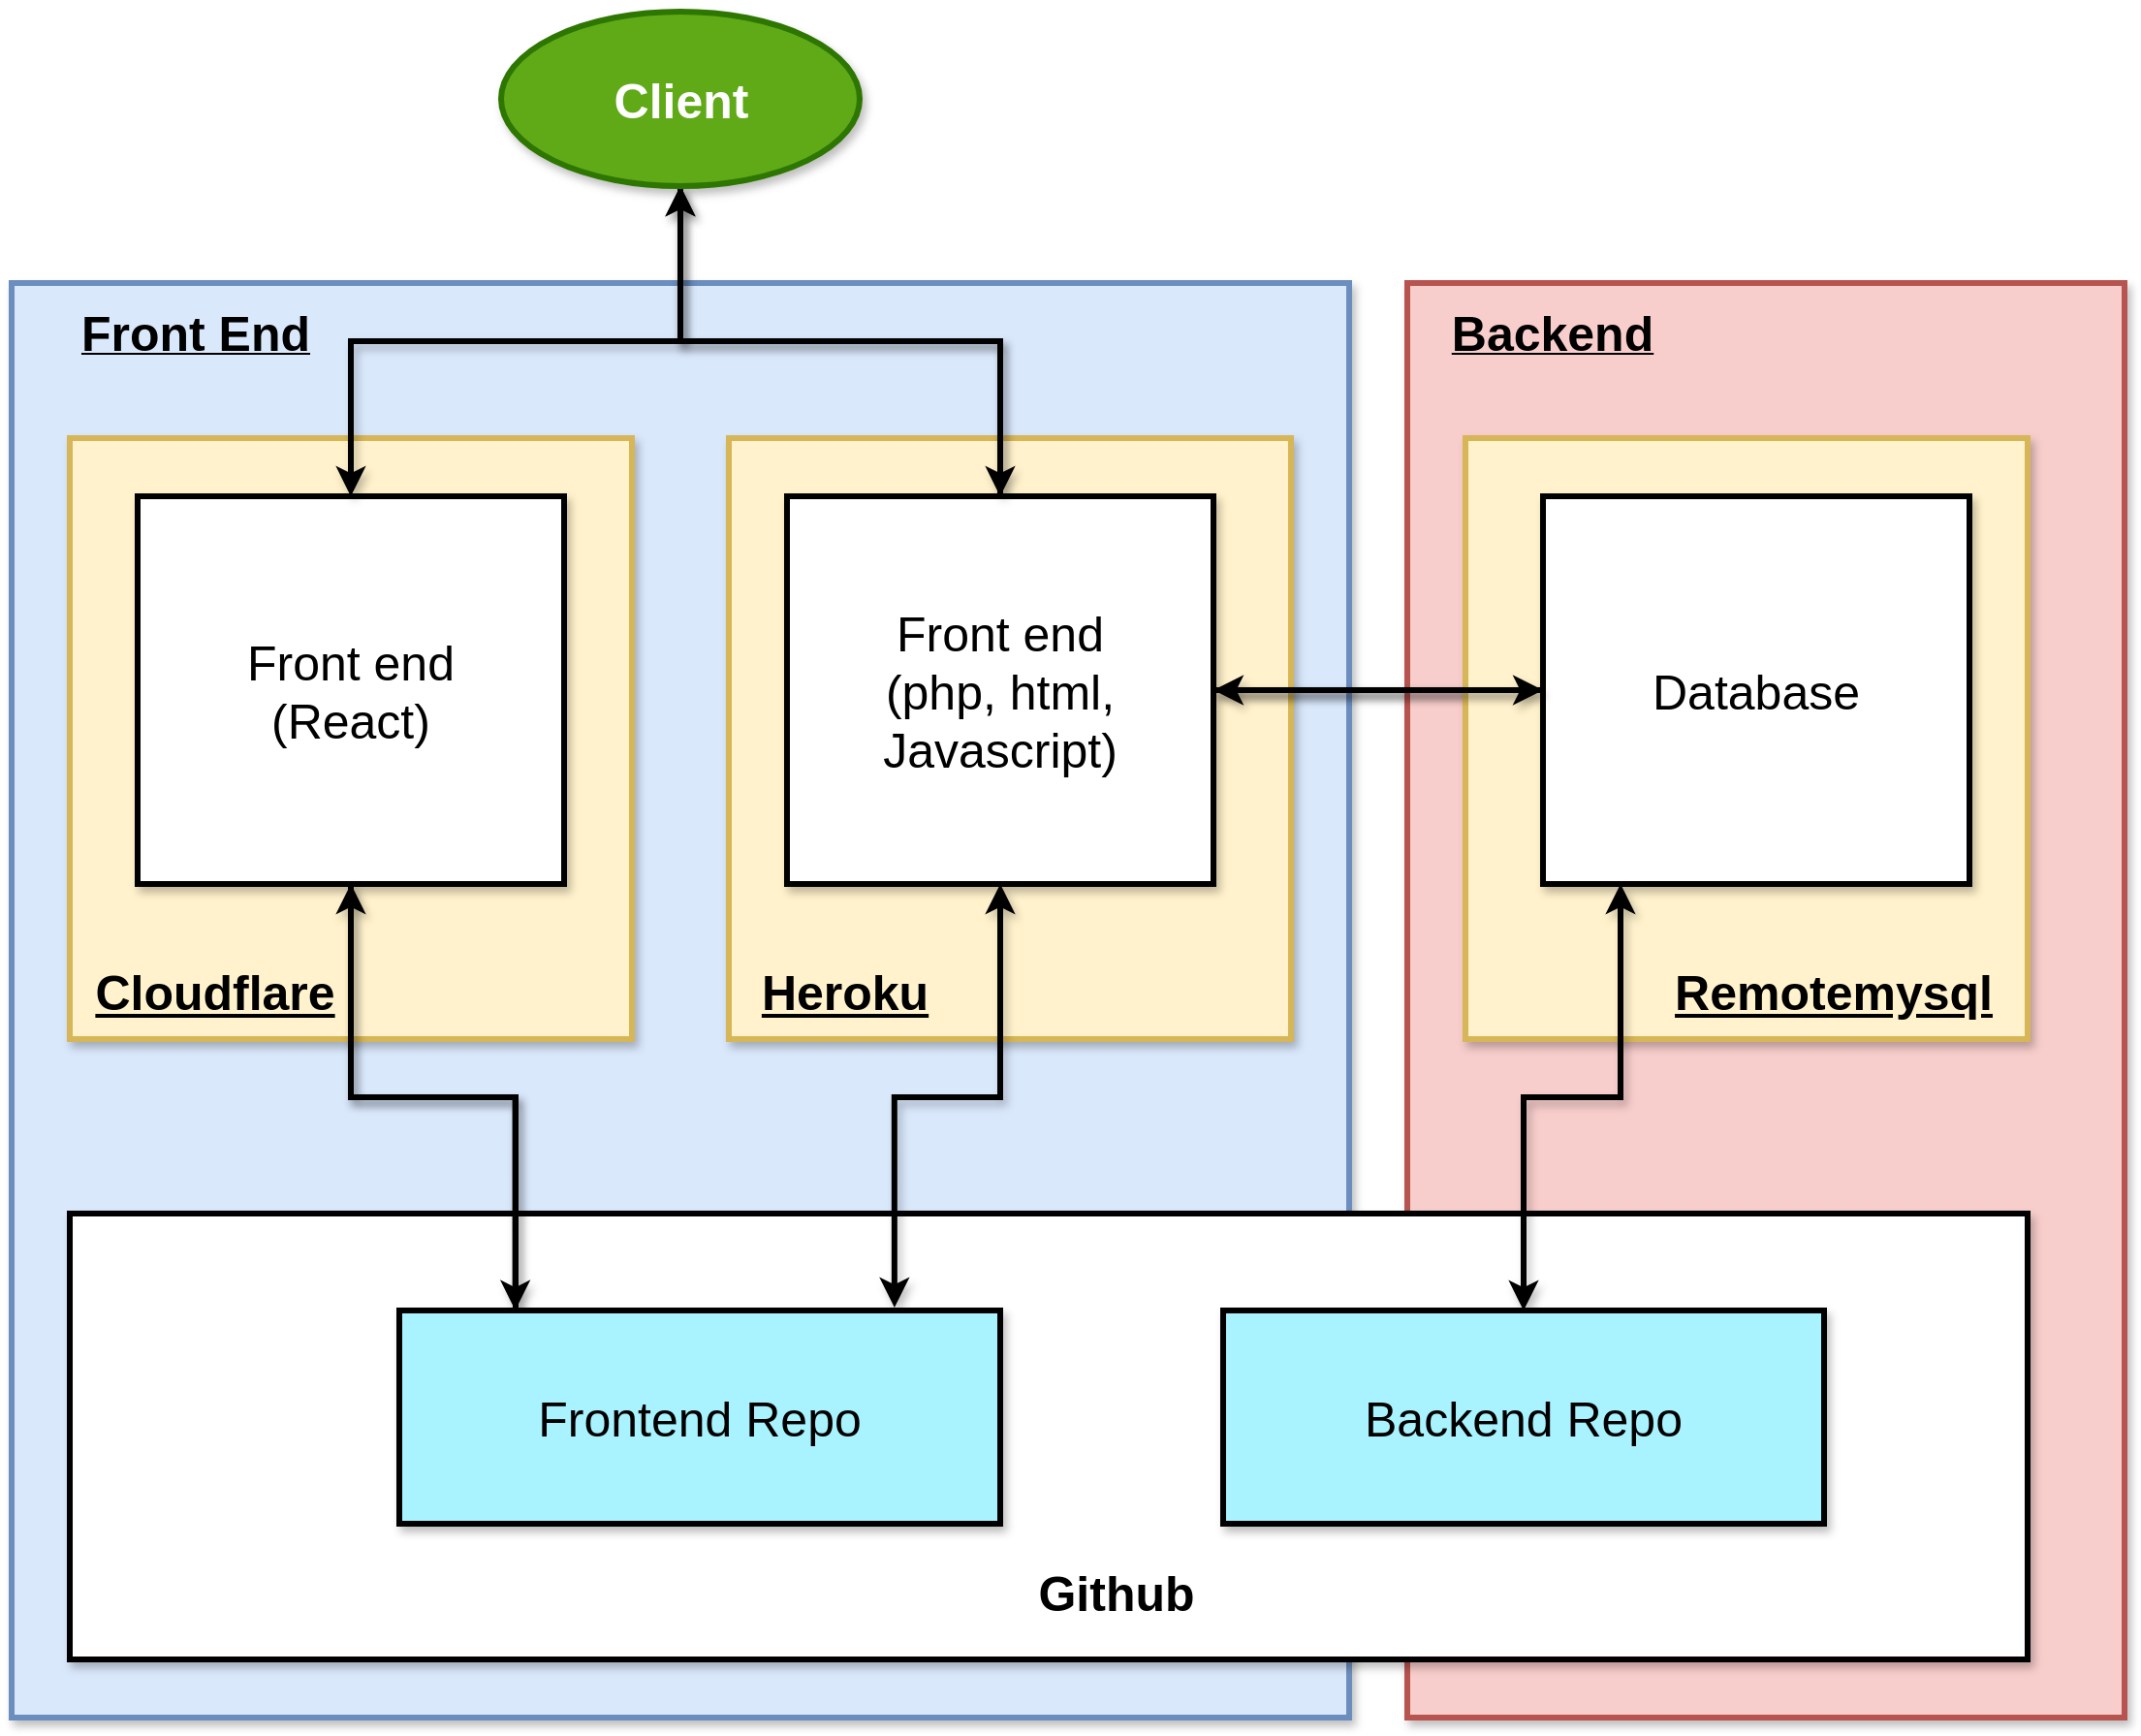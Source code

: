 <mxfile version="20.2.3" type="device"><diagram name="Page-1" id="197159a0-c6a4-9194-75a8-e4174976684c"><mxGraphModel dx="1483" dy="883" grid="1" gridSize="10" guides="1" tooltips="1" connect="1" arrows="1" fold="1" page="1" pageScale="1.5" pageWidth="1169" pageHeight="826" background="none" math="0" shadow="0"><root><mxCell id="0" style=";html=1;"/><mxCell id="1" style=";html=1;" parent="0"/><mxCell id="POvCDMxHVK_hhYB5NOuw-1" value="" style="rounded=0;whiteSpace=wrap;html=1;align=left;fillColor=#dae8fc;strokeColor=#6c8ebf;shadow=1;strokeWidth=3;" vertex="1" parent="1"><mxGeometry x="60" y="300" width="690" height="740" as="geometry"/></mxCell><mxCell id="POvCDMxHVK_hhYB5NOuw-2" value="" style="rounded=0;whiteSpace=wrap;html=1;align=left;fillColor=#f8cecc;strokeColor=#b85450;shadow=1;strokeWidth=3;" vertex="1" parent="1"><mxGeometry x="780" y="300" width="370" height="740" as="geometry"/></mxCell><mxCell id="POvCDMxHVK_hhYB5NOuw-3" value="&lt;font style=&quot;font-size: 25px;&quot;&gt;Front End&lt;/font&gt;" style="text;html=1;strokeColor=none;fillColor=none;align=center;verticalAlign=middle;whiteSpace=wrap;rounded=0;fontStyle=5;shadow=1;strokeWidth=3;" vertex="1" parent="1"><mxGeometry x="90" y="310" width="130" height="30" as="geometry"/></mxCell><mxCell id="POvCDMxHVK_hhYB5NOuw-4" value="&lt;font style=&quot;font-size: 25px;&quot;&gt;Backend&lt;/font&gt;" style="text;html=1;strokeColor=none;fillColor=none;align=center;verticalAlign=middle;whiteSpace=wrap;rounded=0;fontStyle=5;shadow=1;strokeWidth=3;" vertex="1" parent="1"><mxGeometry x="790" y="310" width="130" height="30" as="geometry"/></mxCell><mxCell id="POvCDMxHVK_hhYB5NOuw-7" value="" style="rounded=0;whiteSpace=wrap;html=1;fontSize=25;fillColor=#fff2cc;strokeColor=#d6b656;shadow=1;strokeWidth=3;" vertex="1" parent="1"><mxGeometry x="430" y="380" width="290" height="310" as="geometry"/></mxCell><mxCell id="POvCDMxHVK_hhYB5NOuw-8" value="Heroku" style="text;html=1;strokeColor=none;fillColor=none;align=center;verticalAlign=middle;whiteSpace=wrap;rounded=0;fontSize=25;fontStyle=5;shadow=1;strokeWidth=3;" vertex="1" parent="1"><mxGeometry x="460" y="650" width="60" height="30" as="geometry"/></mxCell><mxCell id="POvCDMxHVK_hhYB5NOuw-9" value="" style="rounded=0;whiteSpace=wrap;html=1;fontSize=25;fillColor=#fff2cc;strokeColor=#d6b656;shadow=1;strokeWidth=3;" vertex="1" parent="1"><mxGeometry x="90" y="380" width="290" height="310" as="geometry"/></mxCell><mxCell id="POvCDMxHVK_hhYB5NOuw-10" value="Cloudflare" style="text;html=1;strokeColor=none;fillColor=none;align=center;verticalAlign=middle;whiteSpace=wrap;rounded=0;fontSize=25;fontStyle=5;shadow=1;strokeWidth=3;" vertex="1" parent="1"><mxGeometry x="135" y="650" width="60" height="30" as="geometry"/></mxCell><mxCell id="POvCDMxHVK_hhYB5NOuw-11" value="" style="rounded=0;whiteSpace=wrap;html=1;fontSize=25;shadow=1;strokeWidth=3;" vertex="1" parent="1"><mxGeometry x="90" y="780" width="1010" height="230" as="geometry"/></mxCell><mxCell id="POvCDMxHVK_hhYB5NOuw-12" value="&lt;div&gt;Github&lt;/div&gt;" style="text;html=1;strokeColor=none;fillColor=none;align=center;verticalAlign=middle;whiteSpace=wrap;rounded=0;fontSize=25;fontStyle=1;shadow=1;strokeWidth=3;" vertex="1" parent="1"><mxGeometry x="600" y="960" width="60" height="30" as="geometry"/></mxCell><mxCell id="POvCDMxHVK_hhYB5NOuw-21" style="edgeStyle=orthogonalEdgeStyle;rounded=0;orthogonalLoop=1;jettySize=auto;html=1;entryX=0.824;entryY=-0.014;entryDx=0;entryDy=0;entryPerimeter=0;fontSize=25;startArrow=classic;startFill=1;shadow=1;strokeWidth=3;" edge="1" parent="1" source="POvCDMxHVK_hhYB5NOuw-13" target="POvCDMxHVK_hhYB5NOuw-17"><mxGeometry relative="1" as="geometry"/></mxCell><mxCell id="POvCDMxHVK_hhYB5NOuw-32" style="edgeStyle=orthogonalEdgeStyle;rounded=0;orthogonalLoop=1;jettySize=auto;html=1;entryX=0;entryY=0.5;entryDx=0;entryDy=0;fontSize=25;shadow=1;strokeWidth=3;" edge="1" parent="1" source="POvCDMxHVK_hhYB5NOuw-13" target="POvCDMxHVK_hhYB5NOuw-24"><mxGeometry relative="1" as="geometry"/></mxCell><mxCell id="POvCDMxHVK_hhYB5NOuw-41" style="edgeStyle=orthogonalEdgeStyle;rounded=0;orthogonalLoop=1;jettySize=auto;html=1;entryX=0.5;entryY=1;entryDx=0;entryDy=0;fontSize=25;endArrow=classic;endFill=1;shadow=1;strokeWidth=3;" edge="1" parent="1" source="POvCDMxHVK_hhYB5NOuw-13" target="POvCDMxHVK_hhYB5NOuw-28"><mxGeometry relative="1" as="geometry"/></mxCell><mxCell id="POvCDMxHVK_hhYB5NOuw-13" value="&lt;div&gt;Front end&lt;/div&gt;&lt;div&gt;(php, html, Javascript)&lt;br&gt;&lt;/div&gt;" style="rounded=0;whiteSpace=wrap;html=1;fontSize=25;shadow=1;strokeWidth=3;" vertex="1" parent="1"><mxGeometry x="460" y="410" width="220" height="200" as="geometry"/></mxCell><mxCell id="POvCDMxHVK_hhYB5NOuw-22" style="edgeStyle=orthogonalEdgeStyle;rounded=0;orthogonalLoop=1;jettySize=auto;html=1;entryX=0.193;entryY=-0.001;entryDx=0;entryDy=0;fontSize=25;entryPerimeter=0;shadow=1;strokeWidth=3;" edge="1" parent="1" source="POvCDMxHVK_hhYB5NOuw-14" target="POvCDMxHVK_hhYB5NOuw-17"><mxGeometry relative="1" as="geometry"/></mxCell><mxCell id="POvCDMxHVK_hhYB5NOuw-14" value="&lt;div&gt;Front end&lt;/div&gt;&lt;div&gt;(React)&lt;br&gt;&lt;/div&gt;" style="rounded=0;whiteSpace=wrap;html=1;fontSize=25;shadow=1;strokeWidth=3;" vertex="1" parent="1"><mxGeometry x="125" y="410" width="220" height="200" as="geometry"/></mxCell><mxCell id="POvCDMxHVK_hhYB5NOuw-40" style="edgeStyle=orthogonalEdgeStyle;rounded=0;orthogonalLoop=1;jettySize=auto;html=1;entryX=0.5;entryY=1;entryDx=0;entryDy=0;fontSize=25;endArrow=classic;endFill=1;shadow=1;strokeWidth=3;" edge="1" parent="1" source="POvCDMxHVK_hhYB5NOuw-17" target="POvCDMxHVK_hhYB5NOuw-14"><mxGeometry relative="1" as="geometry"><Array as="points"><mxPoint x="320" y="720"/><mxPoint x="235" y="720"/></Array></mxGeometry></mxCell><mxCell id="POvCDMxHVK_hhYB5NOuw-17" value="Frontend Repo" style="rounded=0;whiteSpace=wrap;html=1;fontSize=25;fillColor=#A8F3FF;shadow=1;strokeWidth=3;" vertex="1" parent="1"><mxGeometry x="260" y="830" width="310" height="110" as="geometry"/></mxCell><mxCell id="POvCDMxHVK_hhYB5NOuw-25" value="" style="rounded=0;whiteSpace=wrap;html=1;fontSize=25;fillColor=#fff2cc;strokeColor=#d6b656;shadow=1;strokeWidth=3;" vertex="1" parent="1"><mxGeometry x="810" y="380" width="290" height="310" as="geometry"/></mxCell><mxCell id="POvCDMxHVK_hhYB5NOuw-31" style="edgeStyle=orthogonalEdgeStyle;rounded=0;orthogonalLoop=1;jettySize=auto;html=1;fontSize=25;startArrow=classic;startFill=1;shadow=1;strokeWidth=3;" edge="1" parent="1" source="POvCDMxHVK_hhYB5NOuw-24" target="POvCDMxHVK_hhYB5NOuw-27"><mxGeometry relative="1" as="geometry"><Array as="points"><mxPoint x="890" y="720"/><mxPoint x="840" y="720"/></Array></mxGeometry></mxCell><mxCell id="POvCDMxHVK_hhYB5NOuw-39" style="edgeStyle=none;rounded=0;orthogonalLoop=1;jettySize=auto;html=1;entryX=1;entryY=0.5;entryDx=0;entryDy=0;fontSize=25;endArrow=classic;endFill=1;shadow=1;strokeWidth=3;" edge="1" parent="1" source="POvCDMxHVK_hhYB5NOuw-24" target="POvCDMxHVK_hhYB5NOuw-13"><mxGeometry relative="1" as="geometry"/></mxCell><mxCell id="POvCDMxHVK_hhYB5NOuw-24" value="Database" style="rounded=0;whiteSpace=wrap;html=1;fontSize=25;shadow=1;strokeWidth=3;" vertex="1" parent="1"><mxGeometry x="850" y="410" width="220" height="200" as="geometry"/></mxCell><mxCell id="POvCDMxHVK_hhYB5NOuw-26" value="&lt;div&gt;Remotemysql&lt;/div&gt;" style="text;html=1;strokeColor=none;fillColor=none;align=center;verticalAlign=middle;whiteSpace=wrap;rounded=0;fontSize=25;fontStyle=5;shadow=1;strokeWidth=3;" vertex="1" parent="1"><mxGeometry x="970" y="650" width="60" height="30" as="geometry"/></mxCell><mxCell id="POvCDMxHVK_hhYB5NOuw-27" value="Backend Repo" style="rounded=0;whiteSpace=wrap;html=1;fontSize=25;fillColor=#A8F3FF;shadow=1;strokeWidth=3;" vertex="1" parent="1"><mxGeometry x="685" y="830" width="310" height="110" as="geometry"/></mxCell><mxCell id="POvCDMxHVK_hhYB5NOuw-29" style="edgeStyle=orthogonalEdgeStyle;rounded=0;orthogonalLoop=1;jettySize=auto;html=1;fontSize=25;startArrow=classic;startFill=1;shadow=1;strokeWidth=3;" edge="1" parent="1" source="POvCDMxHVK_hhYB5NOuw-28" target="POvCDMxHVK_hhYB5NOuw-14"><mxGeometry relative="1" as="geometry"/></mxCell><mxCell id="POvCDMxHVK_hhYB5NOuw-30" style="edgeStyle=orthogonalEdgeStyle;rounded=0;orthogonalLoop=1;jettySize=auto;html=1;fontSize=25;shadow=1;strokeWidth=3;" edge="1" parent="1" source="POvCDMxHVK_hhYB5NOuw-28" target="POvCDMxHVK_hhYB5NOuw-13"><mxGeometry relative="1" as="geometry"/></mxCell><mxCell id="POvCDMxHVK_hhYB5NOuw-28" value="Client" style="ellipse;whiteSpace=wrap;html=1;fontSize=25;fillColor=#60a917;fontColor=#ffffff;strokeColor=#2D7600;shadow=1;strokeWidth=3;fontStyle=1" vertex="1" parent="1"><mxGeometry x="312.5" y="160" width="185" height="90" as="geometry"/></mxCell><mxCell id="POvCDMxHVK_hhYB5NOuw-33" style="edgeStyle=orthogonalEdgeStyle;rounded=0;orthogonalLoop=1;jettySize=auto;html=1;fontSize=25;shadow=1;strokeWidth=3;" edge="1" parent="1" source="POvCDMxHVK_hhYB5NOuw-13" target="POvCDMxHVK_hhYB5NOuw-24"><mxGeometry relative="1" as="geometry"/></mxCell></root></mxGraphModel></diagram></mxfile>